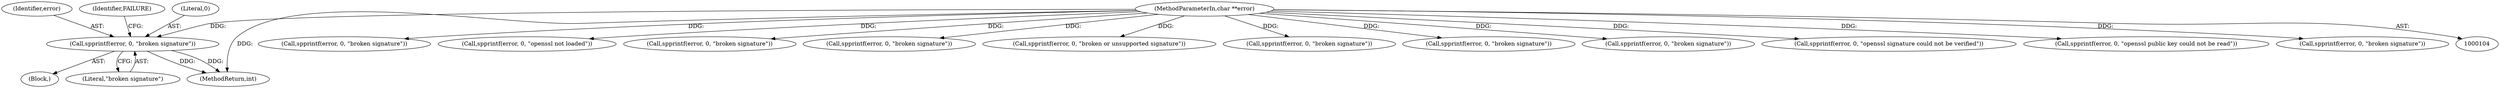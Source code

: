 digraph "0_php-src_0bfb970f43acd1e81d11be1154805f86655f15d5?w=1@pointer" {
"1000278" [label="(Call,spprintf(error, 0, \"broken signature\"))"];
"1000113" [label="(MethodParameterIn,char **error)"];
"1000278" [label="(Call,spprintf(error, 0, \"broken signature\"))"];
"1000383" [label="(Call,spprintf(error, 0, \"broken signature\"))"];
"1000279" [label="(Identifier,error)"];
"1000283" [label="(Identifier,FAILURE)"];
"1000155" [label="(Call,spprintf(error, 0, \"openssl not loaded\"))"];
"1000563" [label="(Call,spprintf(error, 0, \"broken signature\"))"];
"1000280" [label="(Literal,0)"];
"1000277" [label="(Block,)"];
"1000458" [label="(Call,spprintf(error, 0, \"broken signature\"))"];
"1000689" [label="(Call,spprintf(error, 0, \"broken or unsupported signature\"))"];
"1000113" [label="(MethodParameterIn,char **error)"];
"1000668" [label="(Call,spprintf(error, 0, \"broken signature\"))"];
"1000353" [label="(Call,spprintf(error, 0, \"broken signature\"))"];
"1000281" [label="(Literal,\"broken signature\")"];
"1000593" [label="(Call,spprintf(error, 0, \"broken signature\"))"];
"1000697" [label="(MethodReturn,int)"];
"1000241" [label="(Call,spprintf(error, 0, \"openssl signature could not be verified\"))"];
"1000200" [label="(Call,spprintf(error, 0, \"openssl public key could not be read\"))"];
"1000488" [label="(Call,spprintf(error, 0, \"broken signature\"))"];
"1000278" -> "1000277"  [label="AST: "];
"1000278" -> "1000281"  [label="CFG: "];
"1000279" -> "1000278"  [label="AST: "];
"1000280" -> "1000278"  [label="AST: "];
"1000281" -> "1000278"  [label="AST: "];
"1000283" -> "1000278"  [label="CFG: "];
"1000278" -> "1000697"  [label="DDG: "];
"1000278" -> "1000697"  [label="DDG: "];
"1000113" -> "1000278"  [label="DDG: "];
"1000113" -> "1000104"  [label="AST: "];
"1000113" -> "1000697"  [label="DDG: "];
"1000113" -> "1000155"  [label="DDG: "];
"1000113" -> "1000200"  [label="DDG: "];
"1000113" -> "1000241"  [label="DDG: "];
"1000113" -> "1000353"  [label="DDG: "];
"1000113" -> "1000383"  [label="DDG: "];
"1000113" -> "1000458"  [label="DDG: "];
"1000113" -> "1000488"  [label="DDG: "];
"1000113" -> "1000563"  [label="DDG: "];
"1000113" -> "1000593"  [label="DDG: "];
"1000113" -> "1000668"  [label="DDG: "];
"1000113" -> "1000689"  [label="DDG: "];
}

